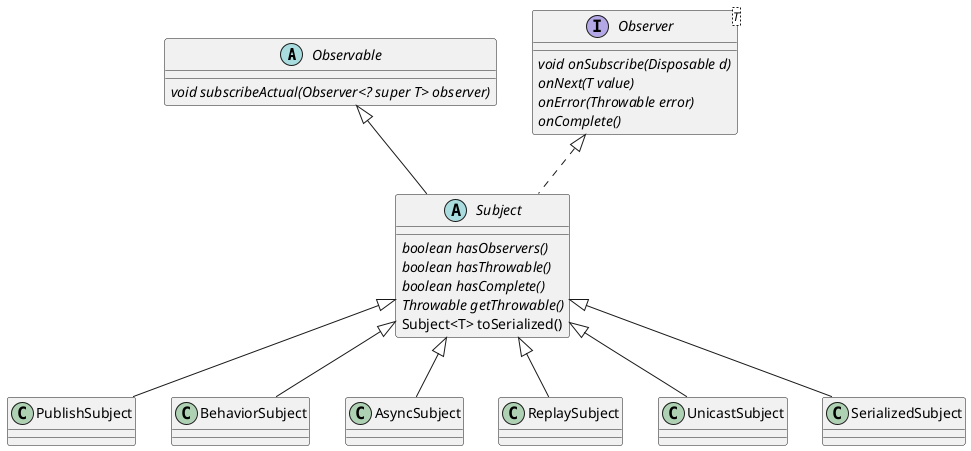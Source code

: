 @startuml

abstract class Observable {
{abstract} void subscribeActual(Observer<? super T> observer)
}
interface Observer<T> {
    {abstract} void onSubscribe(Disposable d)
    {abstract} onNext(T value)
    {abstract} onError(Throwable error)
    {abstract} onComplete()
}
abstract class Subject {
{abstract} boolean hasObservers()
{abstract} boolean hasThrowable()
{abstract} boolean hasComplete()
{abstract} Throwable getThrowable()
Subject<T> toSerialized()
}
class PublishSubject
class BehaviorSubject
class AsyncSubject
class ReplaySubject
class UnicastSubject
class SerializedSubject

Observable <|-- Subject
Observer <|.. Subject
Subject <|-- PublishSubject
Subject <|-- BehaviorSubject
Subject <|-- ReplaySubject
Subject <|-- AsyncSubject
Subject <|-- UnicastSubject
Subject <|-- SerializedSubject

@enduml